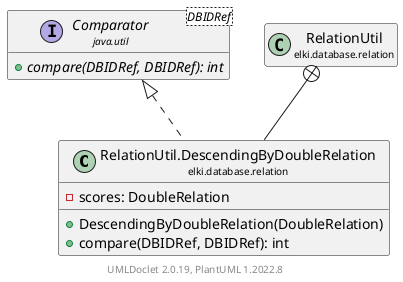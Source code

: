 @startuml
    remove .*\.(Instance|Par|Parameterizer|Factory)$
    set namespaceSeparator none
    hide empty fields
    hide empty methods

    class "<size:14>RelationUtil.DescendingByDoubleRelation\n<size:10>elki.database.relation" as elki.database.relation.RelationUtil.DescendingByDoubleRelation [[RelationUtil.DescendingByDoubleRelation.html]] {
        -scores: DoubleRelation
        +DescendingByDoubleRelation(DoubleRelation)
        +compare(DBIDRef, DBIDRef): int
    }

    interface "<size:14>Comparator\n<size:10>java.util" as java.util.Comparator<DBIDRef> {
        {abstract} +compare(DBIDRef, DBIDRef): int
    }
    class "<size:14>RelationUtil\n<size:10>elki.database.relation" as elki.database.relation.RelationUtil [[RelationUtil.html]]

    java.util.Comparator <|.. elki.database.relation.RelationUtil.DescendingByDoubleRelation
    elki.database.relation.RelationUtil +-- elki.database.relation.RelationUtil.DescendingByDoubleRelation

    center footer UMLDoclet 2.0.19, PlantUML 1.2022.8
@enduml
